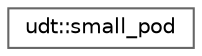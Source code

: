 digraph "Graphical Class Hierarchy"
{
 // LATEX_PDF_SIZE
  bgcolor="transparent";
  edge [fontname=Helvetica,fontsize=10,labelfontname=Helvetica,labelfontsize=10];
  node [fontname=Helvetica,fontsize=10,shape=box,height=0.2,width=0.4];
  rankdir="LR";
  Node0 [id="Node000000",label="udt::small_pod",height=0.2,width=0.4,color="grey40", fillcolor="white", style="filled",URL="$structudt_1_1small__pod.html",tooltip=" "];
}
